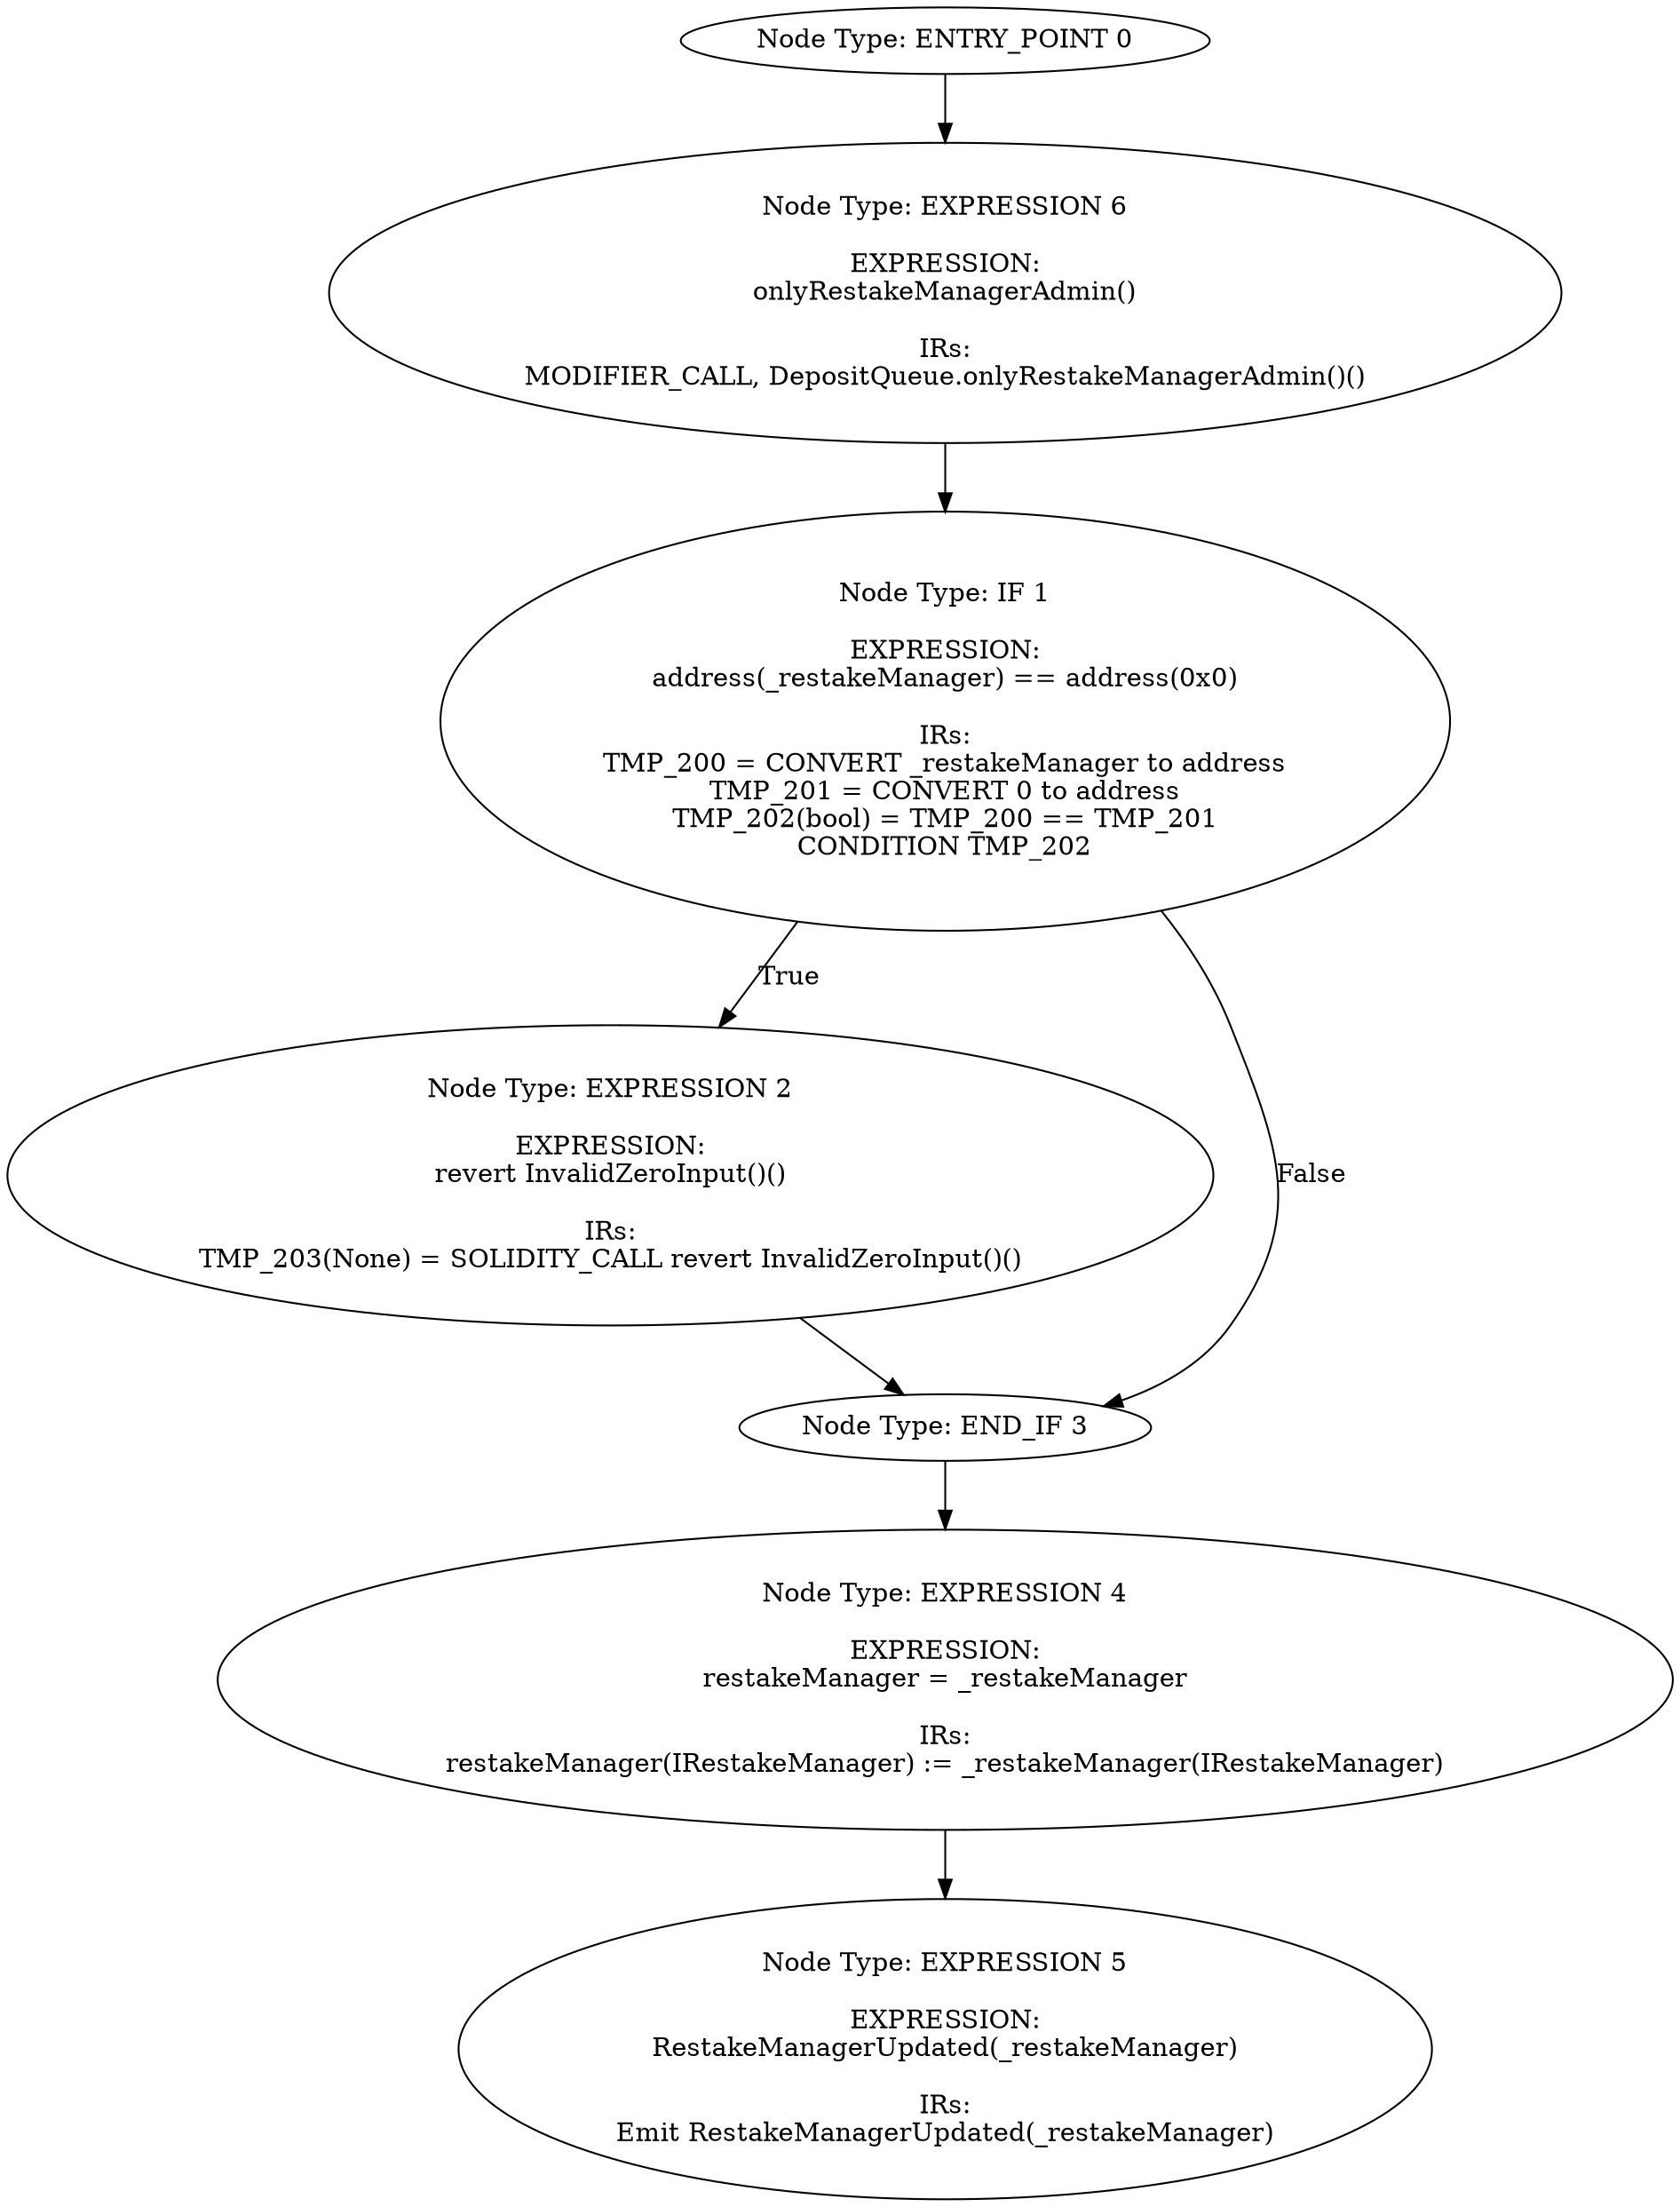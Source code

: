 digraph{
0[label="Node Type: ENTRY_POINT 0
"];
0->6;
1[label="Node Type: IF 1

EXPRESSION:
address(_restakeManager) == address(0x0)

IRs:
TMP_200 = CONVERT _restakeManager to address
TMP_201 = CONVERT 0 to address
TMP_202(bool) = TMP_200 == TMP_201
CONDITION TMP_202"];
1->2[label="True"];
1->3[label="False"];
2[label="Node Type: EXPRESSION 2

EXPRESSION:
revert InvalidZeroInput()()

IRs:
TMP_203(None) = SOLIDITY_CALL revert InvalidZeroInput()()"];
2->3;
3[label="Node Type: END_IF 3
"];
3->4;
4[label="Node Type: EXPRESSION 4

EXPRESSION:
restakeManager = _restakeManager

IRs:
restakeManager(IRestakeManager) := _restakeManager(IRestakeManager)"];
4->5;
5[label="Node Type: EXPRESSION 5

EXPRESSION:
RestakeManagerUpdated(_restakeManager)

IRs:
Emit RestakeManagerUpdated(_restakeManager)"];
6[label="Node Type: EXPRESSION 6

EXPRESSION:
onlyRestakeManagerAdmin()

IRs:
MODIFIER_CALL, DepositQueue.onlyRestakeManagerAdmin()()"];
6->1;
}
